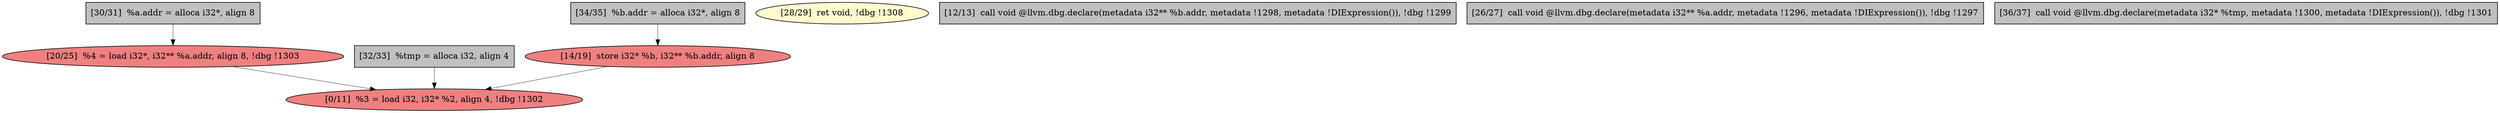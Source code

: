 
digraph G {


node62 [fillcolor=grey,label="[30/31]  %a.addr = alloca i32*, align 8",shape=rectangle,style=filled ]
node61 [fillcolor=lemonchiffon,label="[28/29]  ret void, !dbg !1308",shape=ellipse,style=filled ]
node54 [fillcolor=grey,label="[12/13]  call void @llvm.dbg.declare(metadata i32** %b.addr, metadata !1298, metadata !DIExpression()), !dbg !1299",shape=rectangle,style=filled ]
node59 [fillcolor=lightcoral,label="[20/25]  %4 = load i32*, i32** %a.addr, align 8, !dbg !1303",shape=ellipse,style=filled ]
node53 [fillcolor=grey,label="[26/27]  call void @llvm.dbg.declare(metadata i32** %a.addr, metadata !1296, metadata !DIExpression()), !dbg !1297",shape=rectangle,style=filled ]
node57 [fillcolor=lightcoral,label="[0/11]  %3 = load i32, i32* %2, align 4, !dbg !1302",shape=ellipse,style=filled ]
node55 [fillcolor=grey,label="[32/33]  %tmp = alloca i32, align 4",shape=rectangle,style=filled ]
node60 [fillcolor=grey,label="[36/37]  call void @llvm.dbg.declare(metadata i32* %tmp, metadata !1300, metadata !DIExpression()), !dbg !1301",shape=rectangle,style=filled ]
node56 [fillcolor=grey,label="[34/35]  %b.addr = alloca i32*, align 8",shape=rectangle,style=filled ]
node58 [fillcolor=lightcoral,label="[14/19]  store i32* %b, i32** %b.addr, align 8",shape=ellipse,style=filled ]

node59->node57 [style=solid,color=black,label="",penwidth=0.5,fontcolor=black ]
node62->node59 [style=solid,color=black,label="",penwidth=0.5,fontcolor=black ]
node58->node57 [style=solid,color=black,label="",penwidth=0.5,fontcolor=black ]
node55->node57 [style=solid,color=black,label="",penwidth=0.5,fontcolor=black ]
node56->node58 [style=solid,color=black,label="",penwidth=0.5,fontcolor=black ]


}
